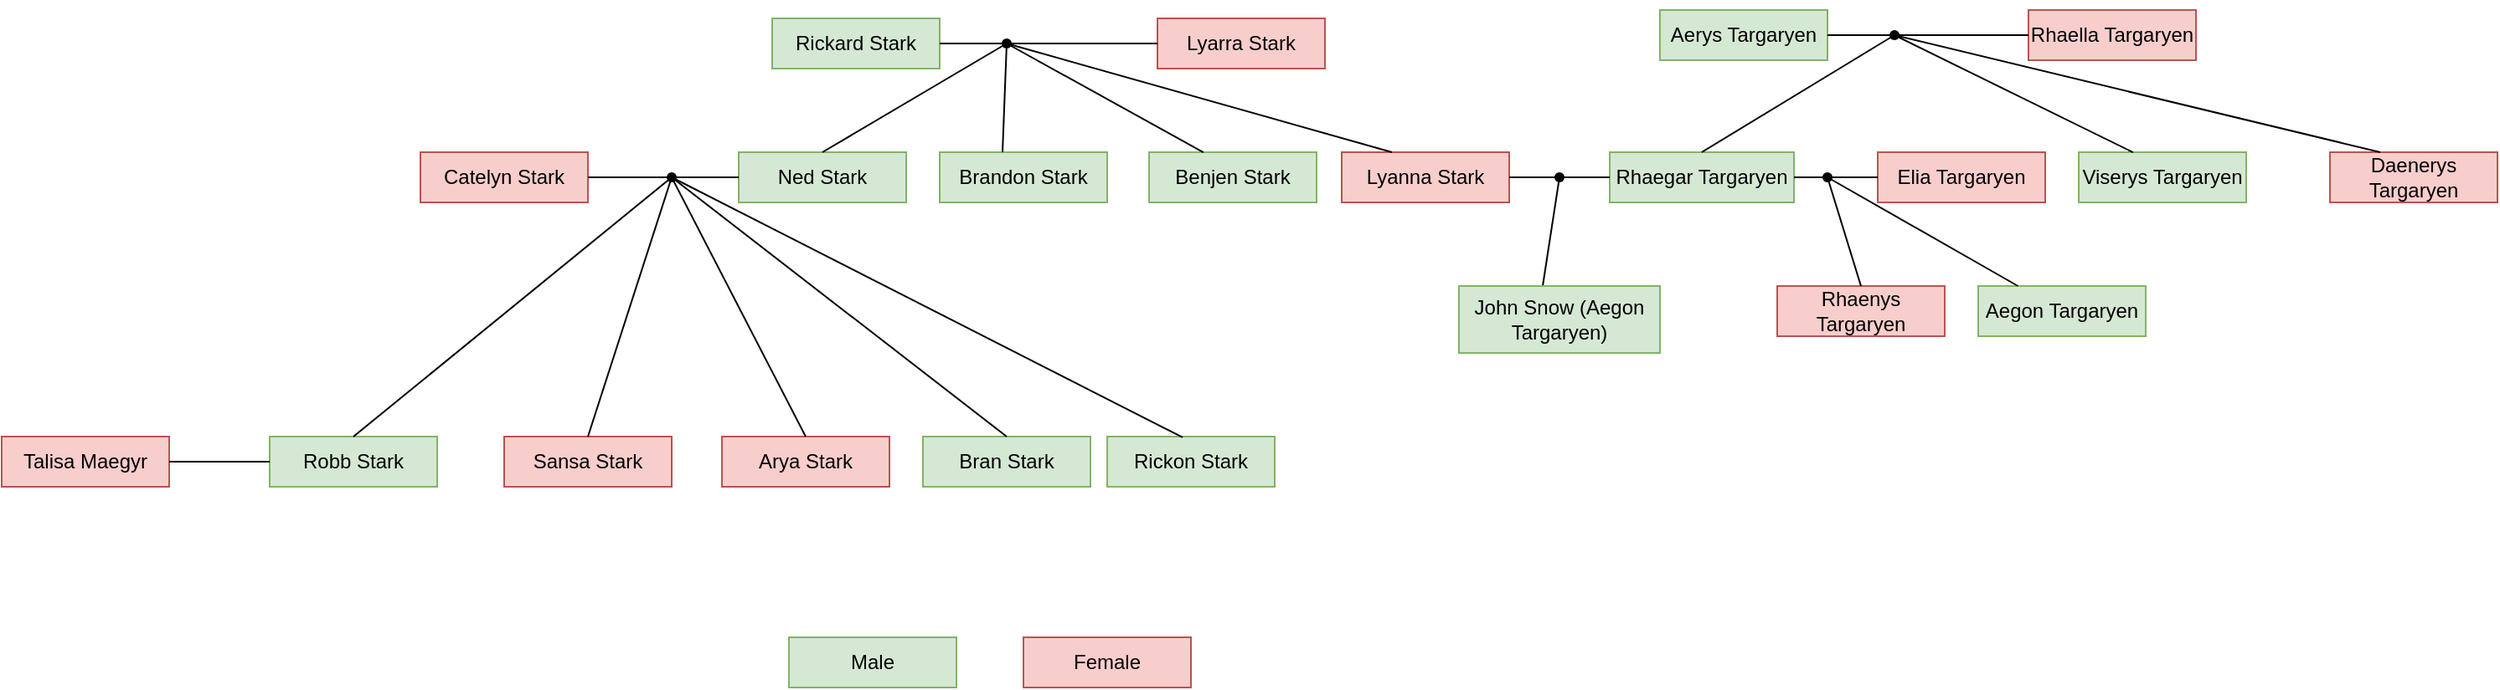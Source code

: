 <mxfile version="20.3.0" type="github">
  <diagram id="gWhw86rSgqx6qVcFS7b2" name="Page-1">
    <mxGraphModel dx="2523" dy="939" grid="1" gridSize="10" guides="1" tooltips="1" connect="1" arrows="1" fold="1" page="1" pageScale="1" pageWidth="850" pageHeight="1100" math="0" shadow="0">
      <root>
        <mxCell id="0" />
        <mxCell id="1" parent="0" />
        <mxCell id="UdV3pHExxaVHsLQPr3IR-1" value="Rickard Stark" style="rounded=0;whiteSpace=wrap;html=1;fillColor=#d5e8d4;strokeColor=#82b366;" parent="1" vertex="1">
          <mxGeometry x="100" y="80" width="100" height="30" as="geometry" />
        </mxCell>
        <mxCell id="UdV3pHExxaVHsLQPr3IR-2" value="Lyarra Stark" style="rounded=0;whiteSpace=wrap;html=1;fillColor=#f8cecc;strokeColor=#b85450;" parent="1" vertex="1">
          <mxGeometry x="330" y="80" width="100" height="30" as="geometry" />
        </mxCell>
        <mxCell id="UdV3pHExxaVHsLQPr3IR-4" value="Ned Stark" style="rounded=0;whiteSpace=wrap;html=1;fillColor=#d5e8d4;strokeColor=#82b366;" parent="1" vertex="1">
          <mxGeometry x="80" y="160" width="100" height="30" as="geometry" />
        </mxCell>
        <mxCell id="UdV3pHExxaVHsLQPr3IR-5" value="Brandon Stark" style="rounded=0;whiteSpace=wrap;html=1;fillColor=#d5e8d4;strokeColor=#82b366;" parent="1" vertex="1">
          <mxGeometry x="200" y="160" width="100" height="30" as="geometry" />
        </mxCell>
        <mxCell id="UdV3pHExxaVHsLQPr3IR-6" value="Benjen Stark" style="rounded=0;whiteSpace=wrap;html=1;fillColor=#d5e8d4;strokeColor=#82b366;" parent="1" vertex="1">
          <mxGeometry x="325" y="160" width="100" height="30" as="geometry" />
        </mxCell>
        <mxCell id="UdV3pHExxaVHsLQPr3IR-7" value="Lyanna Stark" style="rounded=0;whiteSpace=wrap;html=1;fillColor=#f8cecc;strokeColor=#b85450;" parent="1" vertex="1">
          <mxGeometry x="440" y="160" width="100" height="30" as="geometry" />
        </mxCell>
        <mxCell id="UdV3pHExxaVHsLQPr3IR-8" value="Catelyn Stark" style="rounded=0;whiteSpace=wrap;html=1;fillColor=#f8cecc;strokeColor=#b85450;" parent="1" vertex="1">
          <mxGeometry x="-110" y="160" width="100" height="30" as="geometry" />
        </mxCell>
        <mxCell id="UdV3pHExxaVHsLQPr3IR-9" value="Robb Stark" style="rounded=0;whiteSpace=wrap;html=1;fillColor=#d5e8d4;strokeColor=#82b366;" parent="1" vertex="1">
          <mxGeometry x="-200" y="330" width="100" height="30" as="geometry" />
        </mxCell>
        <mxCell id="UdV3pHExxaVHsLQPr3IR-10" value="Rickon Stark" style="rounded=0;whiteSpace=wrap;html=1;fillColor=#d5e8d4;strokeColor=#82b366;" parent="1" vertex="1">
          <mxGeometry x="300" y="330" width="100" height="30" as="geometry" />
        </mxCell>
        <mxCell id="UdV3pHExxaVHsLQPr3IR-11" value="Bran Stark" style="rounded=0;whiteSpace=wrap;html=1;fillColor=#d5e8d4;strokeColor=#82b366;" parent="1" vertex="1">
          <mxGeometry x="190" y="330" width="100" height="30" as="geometry" />
        </mxCell>
        <mxCell id="UdV3pHExxaVHsLQPr3IR-12" value="Sansa Stark" style="rounded=0;whiteSpace=wrap;html=1;fillColor=#f8cecc;strokeColor=#b85450;" parent="1" vertex="1">
          <mxGeometry x="-60" y="330" width="100" height="30" as="geometry" />
        </mxCell>
        <mxCell id="UdV3pHExxaVHsLQPr3IR-13" value="Arya Stark" style="rounded=0;whiteSpace=wrap;html=1;fillColor=#f8cecc;strokeColor=#b85450;" parent="1" vertex="1">
          <mxGeometry x="70" y="330" width="100" height="30" as="geometry" />
        </mxCell>
        <mxCell id="UdV3pHExxaVHsLQPr3IR-15" value="" style="endArrow=none;html=1;rounded=0;exitDx=0;exitDy=0;startArrow=none;" parent="1" source="8lqG5mRK_3kb5YTH3_iG-4" target="UdV3pHExxaVHsLQPr3IR-4" edge="1">
          <mxGeometry width="50" height="50" relative="1" as="geometry">
            <mxPoint x="160" y="280" as="sourcePoint" />
            <mxPoint x="210" y="230" as="targetPoint" />
          </mxGeometry>
        </mxCell>
        <mxCell id="dijpgHo0SCxr4SRcyPmW-4" value="" style="shape=waypoint;sketch=0;fillStyle=solid;size=6;pointerEvents=1;points=[];fillColor=none;resizable=0;rotatable=0;perimeter=centerPerimeter;snapToPoint=1;" parent="1" vertex="1">
          <mxGeometry x="220" y="75" width="40" height="40" as="geometry" />
        </mxCell>
        <mxCell id="dijpgHo0SCxr4SRcyPmW-7" value="" style="endArrow=none;html=1;rounded=0;entryX=0;entryY=0.5;entryDx=0;entryDy=0;exitX=1;exitY=0.5;exitDx=0;exitDy=0;" parent="1" source="UdV3pHExxaVHsLQPr3IR-1" target="UdV3pHExxaVHsLQPr3IR-2" edge="1">
          <mxGeometry width="50" height="50" relative="1" as="geometry">
            <mxPoint x="140" y="240" as="sourcePoint" />
            <mxPoint x="190" y="190" as="targetPoint" />
          </mxGeometry>
        </mxCell>
        <mxCell id="dijpgHo0SCxr4SRcyPmW-8" value="" style="endArrow=none;html=1;rounded=0;exitX=0.5;exitY=0;exitDx=0;exitDy=0;" parent="1" source="UdV3pHExxaVHsLQPr3IR-4" target="dijpgHo0SCxr4SRcyPmW-4" edge="1">
          <mxGeometry width="50" height="50" relative="1" as="geometry">
            <mxPoint x="140" y="240" as="sourcePoint" />
            <mxPoint x="190" y="190" as="targetPoint" />
          </mxGeometry>
        </mxCell>
        <mxCell id="dijpgHo0SCxr4SRcyPmW-9" value="" style="endArrow=none;html=1;rounded=0;exitX=0.375;exitY=0.001;exitDx=0;exitDy=0;exitPerimeter=0;" parent="1" source="UdV3pHExxaVHsLQPr3IR-5" target="dijpgHo0SCxr4SRcyPmW-4" edge="1">
          <mxGeometry width="50" height="50" relative="1" as="geometry">
            <mxPoint x="140" y="240" as="sourcePoint" />
            <mxPoint x="190" y="190" as="targetPoint" />
          </mxGeometry>
        </mxCell>
        <mxCell id="8lqG5mRK_3kb5YTH3_iG-2" value="" style="endArrow=none;html=1;rounded=0;exitX=0.324;exitY=0.002;exitDx=0;exitDy=0;exitPerimeter=0;entryX=0.515;entryY=0.443;entryDx=0;entryDy=0;entryPerimeter=0;" parent="1" source="UdV3pHExxaVHsLQPr3IR-6" target="dijpgHo0SCxr4SRcyPmW-4" edge="1">
          <mxGeometry width="50" height="50" relative="1" as="geometry">
            <mxPoint x="220" y="190" as="sourcePoint" />
            <mxPoint x="240" y="100" as="targetPoint" />
          </mxGeometry>
        </mxCell>
        <mxCell id="8lqG5mRK_3kb5YTH3_iG-3" value="" style="endArrow=none;html=1;rounded=0;entryX=0.524;entryY=0.406;entryDx=0;entryDy=0;entryPerimeter=0;exitX=0.3;exitY=0;exitDx=0;exitDy=0;exitPerimeter=0;" parent="1" source="UdV3pHExxaVHsLQPr3IR-7" target="dijpgHo0SCxr4SRcyPmW-4" edge="1">
          <mxGeometry width="50" height="50" relative="1" as="geometry">
            <mxPoint x="220" y="190" as="sourcePoint" />
            <mxPoint x="240" y="100" as="targetPoint" />
          </mxGeometry>
        </mxCell>
        <mxCell id="8lqG5mRK_3kb5YTH3_iG-4" value="" style="shape=waypoint;sketch=0;fillStyle=solid;size=6;pointerEvents=1;points=[];fillColor=none;resizable=0;rotatable=0;perimeter=centerPerimeter;snapToPoint=1;" parent="1" vertex="1">
          <mxGeometry x="20" y="155" width="40" height="40" as="geometry" />
        </mxCell>
        <mxCell id="8lqG5mRK_3kb5YTH3_iG-5" value="" style="endArrow=none;html=1;rounded=0;exitX=1;exitY=0.5;exitDx=0;exitDy=0;entryX=0.54;entryY=0.451;entryDx=0;entryDy=0;entryPerimeter=0;" parent="1" source="UdV3pHExxaVHsLQPr3IR-8" target="8lqG5mRK_3kb5YTH3_iG-4" edge="1">
          <mxGeometry width="50" height="50" relative="1" as="geometry">
            <mxPoint x="50" y="175" as="sourcePoint" />
            <mxPoint x="40" y="180" as="targetPoint" />
          </mxGeometry>
        </mxCell>
        <mxCell id="8lqG5mRK_3kb5YTH3_iG-7" value="" style="endArrow=none;html=1;rounded=0;exitX=0.5;exitY=0;exitDx=0;exitDy=0;" parent="1" source="UdV3pHExxaVHsLQPr3IR-13" target="8lqG5mRK_3kb5YTH3_iG-4" edge="1">
          <mxGeometry width="50" height="50" relative="1" as="geometry">
            <mxPoint x="170" y="260" as="sourcePoint" />
            <mxPoint x="220" y="210" as="targetPoint" />
          </mxGeometry>
        </mxCell>
        <mxCell id="8lqG5mRK_3kb5YTH3_iG-8" value="" style="endArrow=none;html=1;rounded=0;entryX=0.75;entryY=0.375;entryDx=0;entryDy=0;entryPerimeter=0;exitX=0.5;exitY=0;exitDx=0;exitDy=0;" parent="1" source="UdV3pHExxaVHsLQPr3IR-11" target="8lqG5mRK_3kb5YTH3_iG-4" edge="1">
          <mxGeometry width="50" height="50" relative="1" as="geometry">
            <mxPoint x="160" y="270" as="sourcePoint" />
            <mxPoint x="210" y="220" as="targetPoint" />
          </mxGeometry>
        </mxCell>
        <mxCell id="8lqG5mRK_3kb5YTH3_iG-9" value="" style="endArrow=none;html=1;rounded=0;exitX=0.556;exitY=0.403;exitDx=0;exitDy=0;exitPerimeter=0;entryX=0.45;entryY=0.016;entryDx=0;entryDy=0;entryPerimeter=0;" parent="1" source="8lqG5mRK_3kb5YTH3_iG-4" target="UdV3pHExxaVHsLQPr3IR-10" edge="1">
          <mxGeometry width="50" height="50" relative="1" as="geometry">
            <mxPoint x="170" y="260" as="sourcePoint" />
            <mxPoint x="220" y="210" as="targetPoint" />
          </mxGeometry>
        </mxCell>
        <mxCell id="8lqG5mRK_3kb5YTH3_iG-10" value="" style="endArrow=none;html=1;rounded=0;exitX=0.444;exitY=0.515;exitDx=0;exitDy=0;exitPerimeter=0;entryX=0.5;entryY=0;entryDx=0;entryDy=0;" parent="1" source="8lqG5mRK_3kb5YTH3_iG-4" target="UdV3pHExxaVHsLQPr3IR-9" edge="1">
          <mxGeometry width="50" height="50" relative="1" as="geometry">
            <mxPoint x="170" y="260" as="sourcePoint" />
            <mxPoint x="220" y="210" as="targetPoint" />
          </mxGeometry>
        </mxCell>
        <mxCell id="8lqG5mRK_3kb5YTH3_iG-11" value="" style="endArrow=none;html=1;rounded=0;exitX=0.5;exitY=0;exitDx=0;exitDy=0;" parent="1" source="UdV3pHExxaVHsLQPr3IR-12" edge="1">
          <mxGeometry width="50" height="50" relative="1" as="geometry">
            <mxPoint x="-150" y="260" as="sourcePoint" />
            <mxPoint x="40" y="175" as="targetPoint" />
          </mxGeometry>
        </mxCell>
        <mxCell id="8lqG5mRK_3kb5YTH3_iG-12" value="Talisa Maegyr" style="rounded=0;whiteSpace=wrap;html=1;fillColor=#f8cecc;strokeColor=#b85450;" parent="1" vertex="1">
          <mxGeometry x="-360" y="330" width="100" height="30" as="geometry" />
        </mxCell>
        <mxCell id="8lqG5mRK_3kb5YTH3_iG-13" value="" style="endArrow=none;html=1;rounded=0;exitX=1;exitY=0.5;exitDx=0;exitDy=0;entryX=0;entryY=0.5;entryDx=0;entryDy=0;" parent="1" source="8lqG5mRK_3kb5YTH3_iG-12" target="UdV3pHExxaVHsLQPr3IR-9" edge="1">
          <mxGeometry width="50" height="50" relative="1" as="geometry">
            <mxPoint x="-150" y="260" as="sourcePoint" />
            <mxPoint x="-100" y="210" as="targetPoint" />
          </mxGeometry>
        </mxCell>
        <mxCell id="8lqG5mRK_3kb5YTH3_iG-14" value="Aerys Targaryen" style="rounded=0;whiteSpace=wrap;html=1;fillColor=#d5e8d4;strokeColor=#82b366;" parent="1" vertex="1">
          <mxGeometry x="630" y="75" width="100" height="30" as="geometry" />
        </mxCell>
        <mxCell id="8lqG5mRK_3kb5YTH3_iG-15" value="Rhaella Targaryen" style="rounded=0;whiteSpace=wrap;html=1;fillColor=#f8cecc;strokeColor=#b85450;" parent="1" vertex="1">
          <mxGeometry x="850" y="75" width="100" height="30" as="geometry" />
        </mxCell>
        <mxCell id="8lqG5mRK_3kb5YTH3_iG-16" value="Rhaegar Targaryen" style="rounded=0;whiteSpace=wrap;html=1;fillColor=#d5e8d4;strokeColor=#82b366;" parent="1" vertex="1">
          <mxGeometry x="600" y="160" width="110" height="30" as="geometry" />
        </mxCell>
        <mxCell id="8lqG5mRK_3kb5YTH3_iG-18" value="Viserys Targaryen" style="rounded=0;whiteSpace=wrap;html=1;fillColor=#d5e8d4;strokeColor=#82b366;" parent="1" vertex="1">
          <mxGeometry x="880" y="160" width="100" height="30" as="geometry" />
        </mxCell>
        <mxCell id="8lqG5mRK_3kb5YTH3_iG-19" value="Daenerys Targaryen" style="rounded=0;whiteSpace=wrap;html=1;fillColor=#f8cecc;strokeColor=#b85450;" parent="1" vertex="1">
          <mxGeometry x="1030" y="160" width="100" height="30" as="geometry" />
        </mxCell>
        <mxCell id="8lqG5mRK_3kb5YTH3_iG-20" value="" style="shape=waypoint;sketch=0;fillStyle=solid;size=6;pointerEvents=1;points=[];fillColor=none;resizable=0;rotatable=0;perimeter=centerPerimeter;snapToPoint=1;" parent="1" vertex="1">
          <mxGeometry x="750" y="70" width="40" height="40" as="geometry" />
        </mxCell>
        <mxCell id="8lqG5mRK_3kb5YTH3_iG-21" value="" style="endArrow=none;html=1;rounded=0;entryX=0;entryY=0.5;entryDx=0;entryDy=0;exitX=1;exitY=0.5;exitDx=0;exitDy=0;" parent="1" source="8lqG5mRK_3kb5YTH3_iG-14" target="8lqG5mRK_3kb5YTH3_iG-15" edge="1">
          <mxGeometry width="50" height="50" relative="1" as="geometry">
            <mxPoint x="670" y="235" as="sourcePoint" />
            <mxPoint x="720" y="185" as="targetPoint" />
          </mxGeometry>
        </mxCell>
        <mxCell id="8lqG5mRK_3kb5YTH3_iG-22" value="" style="endArrow=none;html=1;rounded=0;exitX=0.5;exitY=0;exitDx=0;exitDy=0;" parent="1" source="8lqG5mRK_3kb5YTH3_iG-16" target="8lqG5mRK_3kb5YTH3_iG-20" edge="1">
          <mxGeometry width="50" height="50" relative="1" as="geometry">
            <mxPoint x="670" y="235" as="sourcePoint" />
            <mxPoint x="720" y="185" as="targetPoint" />
          </mxGeometry>
        </mxCell>
        <mxCell id="8lqG5mRK_3kb5YTH3_iG-24" value="" style="endArrow=none;html=1;rounded=0;exitX=0.324;exitY=0.002;exitDx=0;exitDy=0;exitPerimeter=0;entryX=0.515;entryY=0.443;entryDx=0;entryDy=0;entryPerimeter=0;" parent="1" source="8lqG5mRK_3kb5YTH3_iG-18" target="8lqG5mRK_3kb5YTH3_iG-20" edge="1">
          <mxGeometry width="50" height="50" relative="1" as="geometry">
            <mxPoint x="750" y="185" as="sourcePoint" />
            <mxPoint x="770" y="95" as="targetPoint" />
          </mxGeometry>
        </mxCell>
        <mxCell id="8lqG5mRK_3kb5YTH3_iG-25" value="" style="endArrow=none;html=1;rounded=0;entryX=0.524;entryY=0.406;entryDx=0;entryDy=0;entryPerimeter=0;exitX=0.3;exitY=0;exitDx=0;exitDy=0;exitPerimeter=0;" parent="1" source="8lqG5mRK_3kb5YTH3_iG-19" target="8lqG5mRK_3kb5YTH3_iG-20" edge="1">
          <mxGeometry width="50" height="50" relative="1" as="geometry">
            <mxPoint x="750" y="185" as="sourcePoint" />
            <mxPoint x="770" y="95" as="targetPoint" />
          </mxGeometry>
        </mxCell>
        <mxCell id="8lqG5mRK_3kb5YTH3_iG-26" value="" style="endArrow=none;html=1;rounded=0;exitDx=0;exitDy=0;entryX=0;entryY=0.5;entryDx=0;entryDy=0;startArrow=none;" parent="1" source="8lqG5mRK_3kb5YTH3_iG-28" target="8lqG5mRK_3kb5YTH3_iG-16" edge="1">
          <mxGeometry width="50" height="50" relative="1" as="geometry">
            <mxPoint x="600" y="260" as="sourcePoint" />
            <mxPoint x="650" y="210" as="targetPoint" />
          </mxGeometry>
        </mxCell>
        <mxCell id="8lqG5mRK_3kb5YTH3_iG-27" value="" style="endArrow=none;html=1;rounded=0;entryX=0.511;entryY=0.627;entryDx=0;entryDy=0;entryPerimeter=0;" parent="1" target="8lqG5mRK_3kb5YTH3_iG-28" edge="1">
          <mxGeometry width="50" height="50" relative="1" as="geometry">
            <mxPoint x="560" y="240" as="sourcePoint" />
            <mxPoint x="560" y="220" as="targetPoint" />
          </mxGeometry>
        </mxCell>
        <mxCell id="8lqG5mRK_3kb5YTH3_iG-29" value="" style="endArrow=none;html=1;rounded=0;exitDx=0;exitDy=0;startArrow=none;" parent="1" source="8lqG5mRK_3kb5YTH3_iG-28" edge="1">
          <mxGeometry width="50" height="50" relative="1" as="geometry">
            <mxPoint x="540" y="175" as="sourcePoint" />
            <mxPoint x="570" y="175" as="targetPoint" />
          </mxGeometry>
        </mxCell>
        <mxCell id="8lqG5mRK_3kb5YTH3_iG-28" value="" style="shape=waypoint;sketch=0;fillStyle=solid;size=6;pointerEvents=1;points=[];fillColor=none;resizable=0;rotatable=0;perimeter=centerPerimeter;snapToPoint=1;" parent="1" vertex="1">
          <mxGeometry x="550" y="155" width="40" height="40" as="geometry" />
        </mxCell>
        <mxCell id="8lqG5mRK_3kb5YTH3_iG-30" value="" style="endArrow=none;html=1;rounded=0;exitX=1;exitY=0.5;exitDx=0;exitDy=0;" parent="1" source="UdV3pHExxaVHsLQPr3IR-7" target="8lqG5mRK_3kb5YTH3_iG-28" edge="1">
          <mxGeometry width="50" height="50" relative="1" as="geometry">
            <mxPoint x="540" y="175" as="sourcePoint" />
            <mxPoint x="570" y="175" as="targetPoint" />
          </mxGeometry>
        </mxCell>
        <mxCell id="8lqG5mRK_3kb5YTH3_iG-31" value="John Snow (Aegon Targaryen)" style="rounded=0;whiteSpace=wrap;html=1;fillColor=#d5e8d4;strokeColor=#82b366;" parent="1" vertex="1">
          <mxGeometry x="510" y="240" width="120" height="40" as="geometry" />
        </mxCell>
        <mxCell id="8lqG5mRK_3kb5YTH3_iG-32" value="Elia Targaryen" style="rounded=0;whiteSpace=wrap;html=1;fillColor=#f8cecc;strokeColor=#b85450;" parent="1" vertex="1">
          <mxGeometry x="760" y="160" width="100" height="30" as="geometry" />
        </mxCell>
        <mxCell id="8lqG5mRK_3kb5YTH3_iG-33" value="" style="endArrow=none;html=1;rounded=0;exitDx=0;exitDy=0;entryX=0;entryY=0.5;entryDx=0;entryDy=0;startArrow=none;" parent="1" source="8lqG5mRK_3kb5YTH3_iG-34" target="8lqG5mRK_3kb5YTH3_iG-32" edge="1">
          <mxGeometry width="50" height="50" relative="1" as="geometry">
            <mxPoint x="870" y="260" as="sourcePoint" />
            <mxPoint x="920" y="210" as="targetPoint" />
          </mxGeometry>
        </mxCell>
        <mxCell id="8lqG5mRK_3kb5YTH3_iG-34" value="" style="shape=waypoint;sketch=0;fillStyle=solid;size=6;pointerEvents=1;points=[];fillColor=none;resizable=0;rotatable=0;perimeter=centerPerimeter;snapToPoint=1;" parent="1" vertex="1">
          <mxGeometry x="710" y="155" width="40" height="40" as="geometry" />
        </mxCell>
        <mxCell id="8lqG5mRK_3kb5YTH3_iG-35" value="" style="endArrow=none;html=1;rounded=0;exitX=1;exitY=0.5;exitDx=0;exitDy=0;entryDx=0;entryDy=0;" parent="1" source="8lqG5mRK_3kb5YTH3_iG-16" target="8lqG5mRK_3kb5YTH3_iG-34" edge="1">
          <mxGeometry width="50" height="50" relative="1" as="geometry">
            <mxPoint x="710" y="175" as="sourcePoint" />
            <mxPoint x="740" y="175" as="targetPoint" />
          </mxGeometry>
        </mxCell>
        <mxCell id="8lqG5mRK_3kb5YTH3_iG-36" value="Rhaenys Targaryen" style="rounded=0;whiteSpace=wrap;html=1;fillColor=#f8cecc;strokeColor=#b85450;" parent="1" vertex="1">
          <mxGeometry x="700" y="240" width="100" height="30" as="geometry" />
        </mxCell>
        <mxCell id="8lqG5mRK_3kb5YTH3_iG-37" value="Aegon Targaryen" style="rounded=0;whiteSpace=wrap;html=1;fillColor=#d5e8d4;strokeColor=#82b366;" parent="1" vertex="1">
          <mxGeometry x="820" y="240" width="100" height="30" as="geometry" />
        </mxCell>
        <mxCell id="8lqG5mRK_3kb5YTH3_iG-38" value="" style="endArrow=none;html=1;rounded=0;entryX=0.5;entryY=0;entryDx=0;entryDy=0;" parent="1" source="8lqG5mRK_3kb5YTH3_iG-34" target="8lqG5mRK_3kb5YTH3_iG-36" edge="1">
          <mxGeometry width="50" height="50" relative="1" as="geometry">
            <mxPoint x="820" y="260" as="sourcePoint" />
            <mxPoint x="870" y="210" as="targetPoint" />
          </mxGeometry>
        </mxCell>
        <mxCell id="8lqG5mRK_3kb5YTH3_iG-39" value="" style="endArrow=none;html=1;rounded=0;exitX=0.523;exitY=0.433;exitDx=0;exitDy=0;exitPerimeter=0;" parent="1" source="8lqG5mRK_3kb5YTH3_iG-34" target="8lqG5mRK_3kb5YTH3_iG-37" edge="1">
          <mxGeometry width="50" height="50" relative="1" as="geometry">
            <mxPoint x="820" y="260" as="sourcePoint" />
            <mxPoint x="870" y="210" as="targetPoint" />
          </mxGeometry>
        </mxCell>
        <mxCell id="PD4fau1pm3cW0iCwVdT0-2" value="Male" style="rounded=0;whiteSpace=wrap;html=1;fillColor=#d5e8d4;strokeColor=#82b366;" vertex="1" parent="1">
          <mxGeometry x="110" y="450" width="100" height="30" as="geometry" />
        </mxCell>
        <mxCell id="PD4fau1pm3cW0iCwVdT0-3" value="Female" style="rounded=0;whiteSpace=wrap;html=1;fillColor=#f8cecc;strokeColor=#b85450;" vertex="1" parent="1">
          <mxGeometry x="250" y="450" width="100" height="30" as="geometry" />
        </mxCell>
      </root>
    </mxGraphModel>
  </diagram>
</mxfile>

